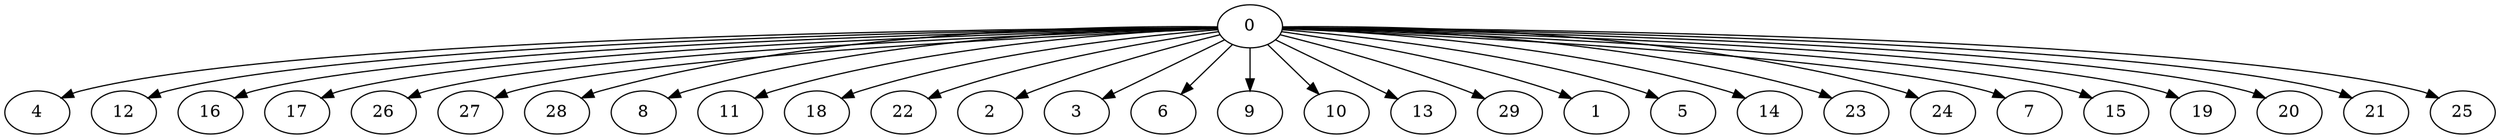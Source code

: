 digraph "Fork_Nodes_30_CCR_0.10_WeightType_Random#7" {
	graph ["Duplicate states"=0,
		GraphType=Fork,
		"Max states in OPEN"=0,
		Modes="120000ms; topo-ordered tasks, ; Pruning: task equivalence, fixed order ready list, ; F-value: ; Optimisation: best schedule length (\
SL) optimisation on equal, ",
		NumberOfTasks=30,
		"Pruned using list schedule length"=7986260,
		"States removed from OPEN"=0,
		TargetSystem="Homogeneous-2",
		"Time to schedule (ms)"=20332,
		"Total idle time"=18,
		"Total schedule length"=861,
		"Total sequential time"=1702,
		"Total states created"=38286205
	];
	0	["Finish time"=16,
		Processor=0,
		"Start time"=0,
		Weight=16];
	4	["Finish time"=368,
		Processor=1,
		"Start time"=290,
		Weight=78];
	0 -> 4	[Weight=5];
	12	["Finish time"=714,
		Processor=0,
		"Start time"=636,
		Weight=78];
	0 -> 12	[Weight=9];
	16	["Finish time"=859,
		Processor=1,
		"Start time"=781,
		Weight=78];
	0 -> 16	[Weight=10];
	17	["Finish time"=711,
		Processor=1,
		"Start time"=633,
		Weight=78];
	0 -> 17	[Weight=8];
	26	["Finish time"=602,
		Processor=1,
		"Start time"=524,
		Weight=78];
	0 -> 26	[Weight=7];
	27	["Finish time"=524,
		Processor=1,
		"Start time"=446,
		Weight=78];
	0 -> 27	[Weight=6];
	28	["Finish time"=446,
		Processor=1,
		"Start time"=368,
		Weight=78];
	0 -> 28	[Weight=5];
	8	["Finish time"=88,
		Processor=1,
		"Start time"=18,
		Weight=70];
	0 -> 8	[Weight=2];
	11	["Finish time"=290,
		Processor=1,
		"Start time"=220,
		Weight=70];
	0 -> 11	[Weight=3];
	18	["Finish time"=781,
		Processor=1,
		"Start time"=711,
		Weight=70];
	0 -> 18	[Weight=8];
	22	["Finish time"=158,
		Processor=1,
		"Start time"=88,
		Weight=70];
	0 -> 22	[Weight=2];
	2	["Finish time"=202,
		Processor=0,
		"Start time"=140,
		Weight=62];
	0 -> 2	[Weight=4];
	3	["Finish time"=78,
		Processor=0,
		"Start time"=16,
		Weight=62];
	0 -> 3	[Weight=3];
	6	["Finish time"=220,
		Processor=1,
		"Start time"=158,
		Weight=62];
	0 -> 6	[Weight=2];
	9	["Finish time"=140,
		Processor=0,
		"Start time"=78,
		Weight=62];
	0 -> 9	[Weight=3];
	10	["Finish time"=264,
		Processor=0,
		"Start time"=202,
		Weight=62];
	0 -> 10	[Weight=4];
	13	["Finish time"=512,
		Processor=0,
		"Start time"=450,
		Weight=62];
	0 -> 13	[Weight=7];
	29	["Finish time"=776,
		Processor=0,
		"Start time"=714,
		Weight=62];
	0 -> 29	[Weight=9];
	1	["Finish time"=318,
		Processor=0,
		"Start time"=264,
		Weight=54];
	0 -> 1	[Weight=4];
	5	["Finish time"=861,
		Processor=0,
		"Start time"=807,
		Weight=54];
	0 -> 5	[Weight=10];
	14	["Finish time"=566,
		Processor=0,
		"Start time"=512,
		Weight=54];
	0 -> 14	[Weight=7];
	23	["Finish time"=357,
		Processor=0,
		"Start time"=318,
		Weight=39];
	0 -> 23	[Weight=4];
	24	["Finish time"=605,
		Processor=0,
		"Start time"=566,
		Weight=39];
	0 -> 24	[Weight=8];
	7	["Finish time"=388,
		Processor=0,
		"Start time"=357,
		Weight=31];
	0 -> 7	[Weight=5];
	15	["Finish time"=633,
		Processor=1,
		"Start time"=602,
		Weight=31];
	0 -> 15	[Weight=7];
	19	["Finish time"=419,
		Processor=0,
		"Start time"=388,
		Weight=31];
	0 -> 19	[Weight=5];
	20	["Finish time"=450,
		Processor=0,
		"Start time"=419,
		Weight=31];
	0 -> 20	[Weight=6];
	21	["Finish time"=636,
		Processor=0,
		"Start time"=605,
		Weight=31];
	0 -> 21	[Weight=8];
	25	["Finish time"=807,
		Processor=0,
		"Start time"=776,
		Weight=31];
	0 -> 25	[Weight=9];
}
